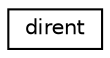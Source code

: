 digraph "Graphical Class Hierarchy"
{
 // LATEX_PDF_SIZE
  edge [fontname="Helvetica",fontsize="10",labelfontname="Helvetica",labelfontsize="10"];
  node [fontname="Helvetica",fontsize="10",shape=record];
  rankdir="LR";
  Node0 [label="dirent",height=0.2,width=0.4,color="black", fillcolor="white", style="filled",URL="$structdirent.html",tooltip=" "];
}

